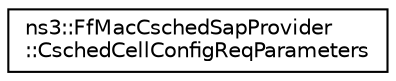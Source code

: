 digraph "Graphical Class Hierarchy"
{
 // LATEX_PDF_SIZE
  edge [fontname="Helvetica",fontsize="10",labelfontname="Helvetica",labelfontsize="10"];
  node [fontname="Helvetica",fontsize="10",shape=record];
  rankdir="LR";
  Node0 [label="ns3::FfMacCschedSapProvider\l::CschedCellConfigReqParameters",height=0.2,width=0.4,color="black", fillcolor="white", style="filled",URL="$structns3_1_1_ff_mac_csched_sap_provider_1_1_csched_cell_config_req_parameters.html",tooltip="Parameters of the API primitives."];
}
